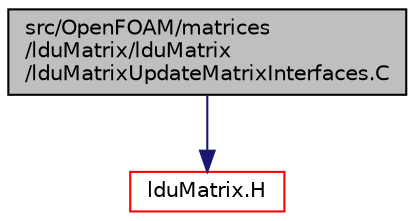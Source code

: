 digraph "src/OpenFOAM/matrices/lduMatrix/lduMatrix/lduMatrixUpdateMatrixInterfaces.C"
{
  bgcolor="transparent";
  edge [fontname="Helvetica",fontsize="10",labelfontname="Helvetica",labelfontsize="10"];
  node [fontname="Helvetica",fontsize="10",shape=record];
  Node1 [label="src/OpenFOAM/matrices\l/lduMatrix/lduMatrix\l/lduMatrixUpdateMatrixInterfaces.C",height=0.2,width=0.4,color="black", fillcolor="grey75", style="filled", fontcolor="black"];
  Node1 -> Node2 [color="midnightblue",fontsize="10",style="solid",fontname="Helvetica"];
  Node2 [label="lduMatrix.H",height=0.2,width=0.4,color="red",URL="$a08285.html"];
}
